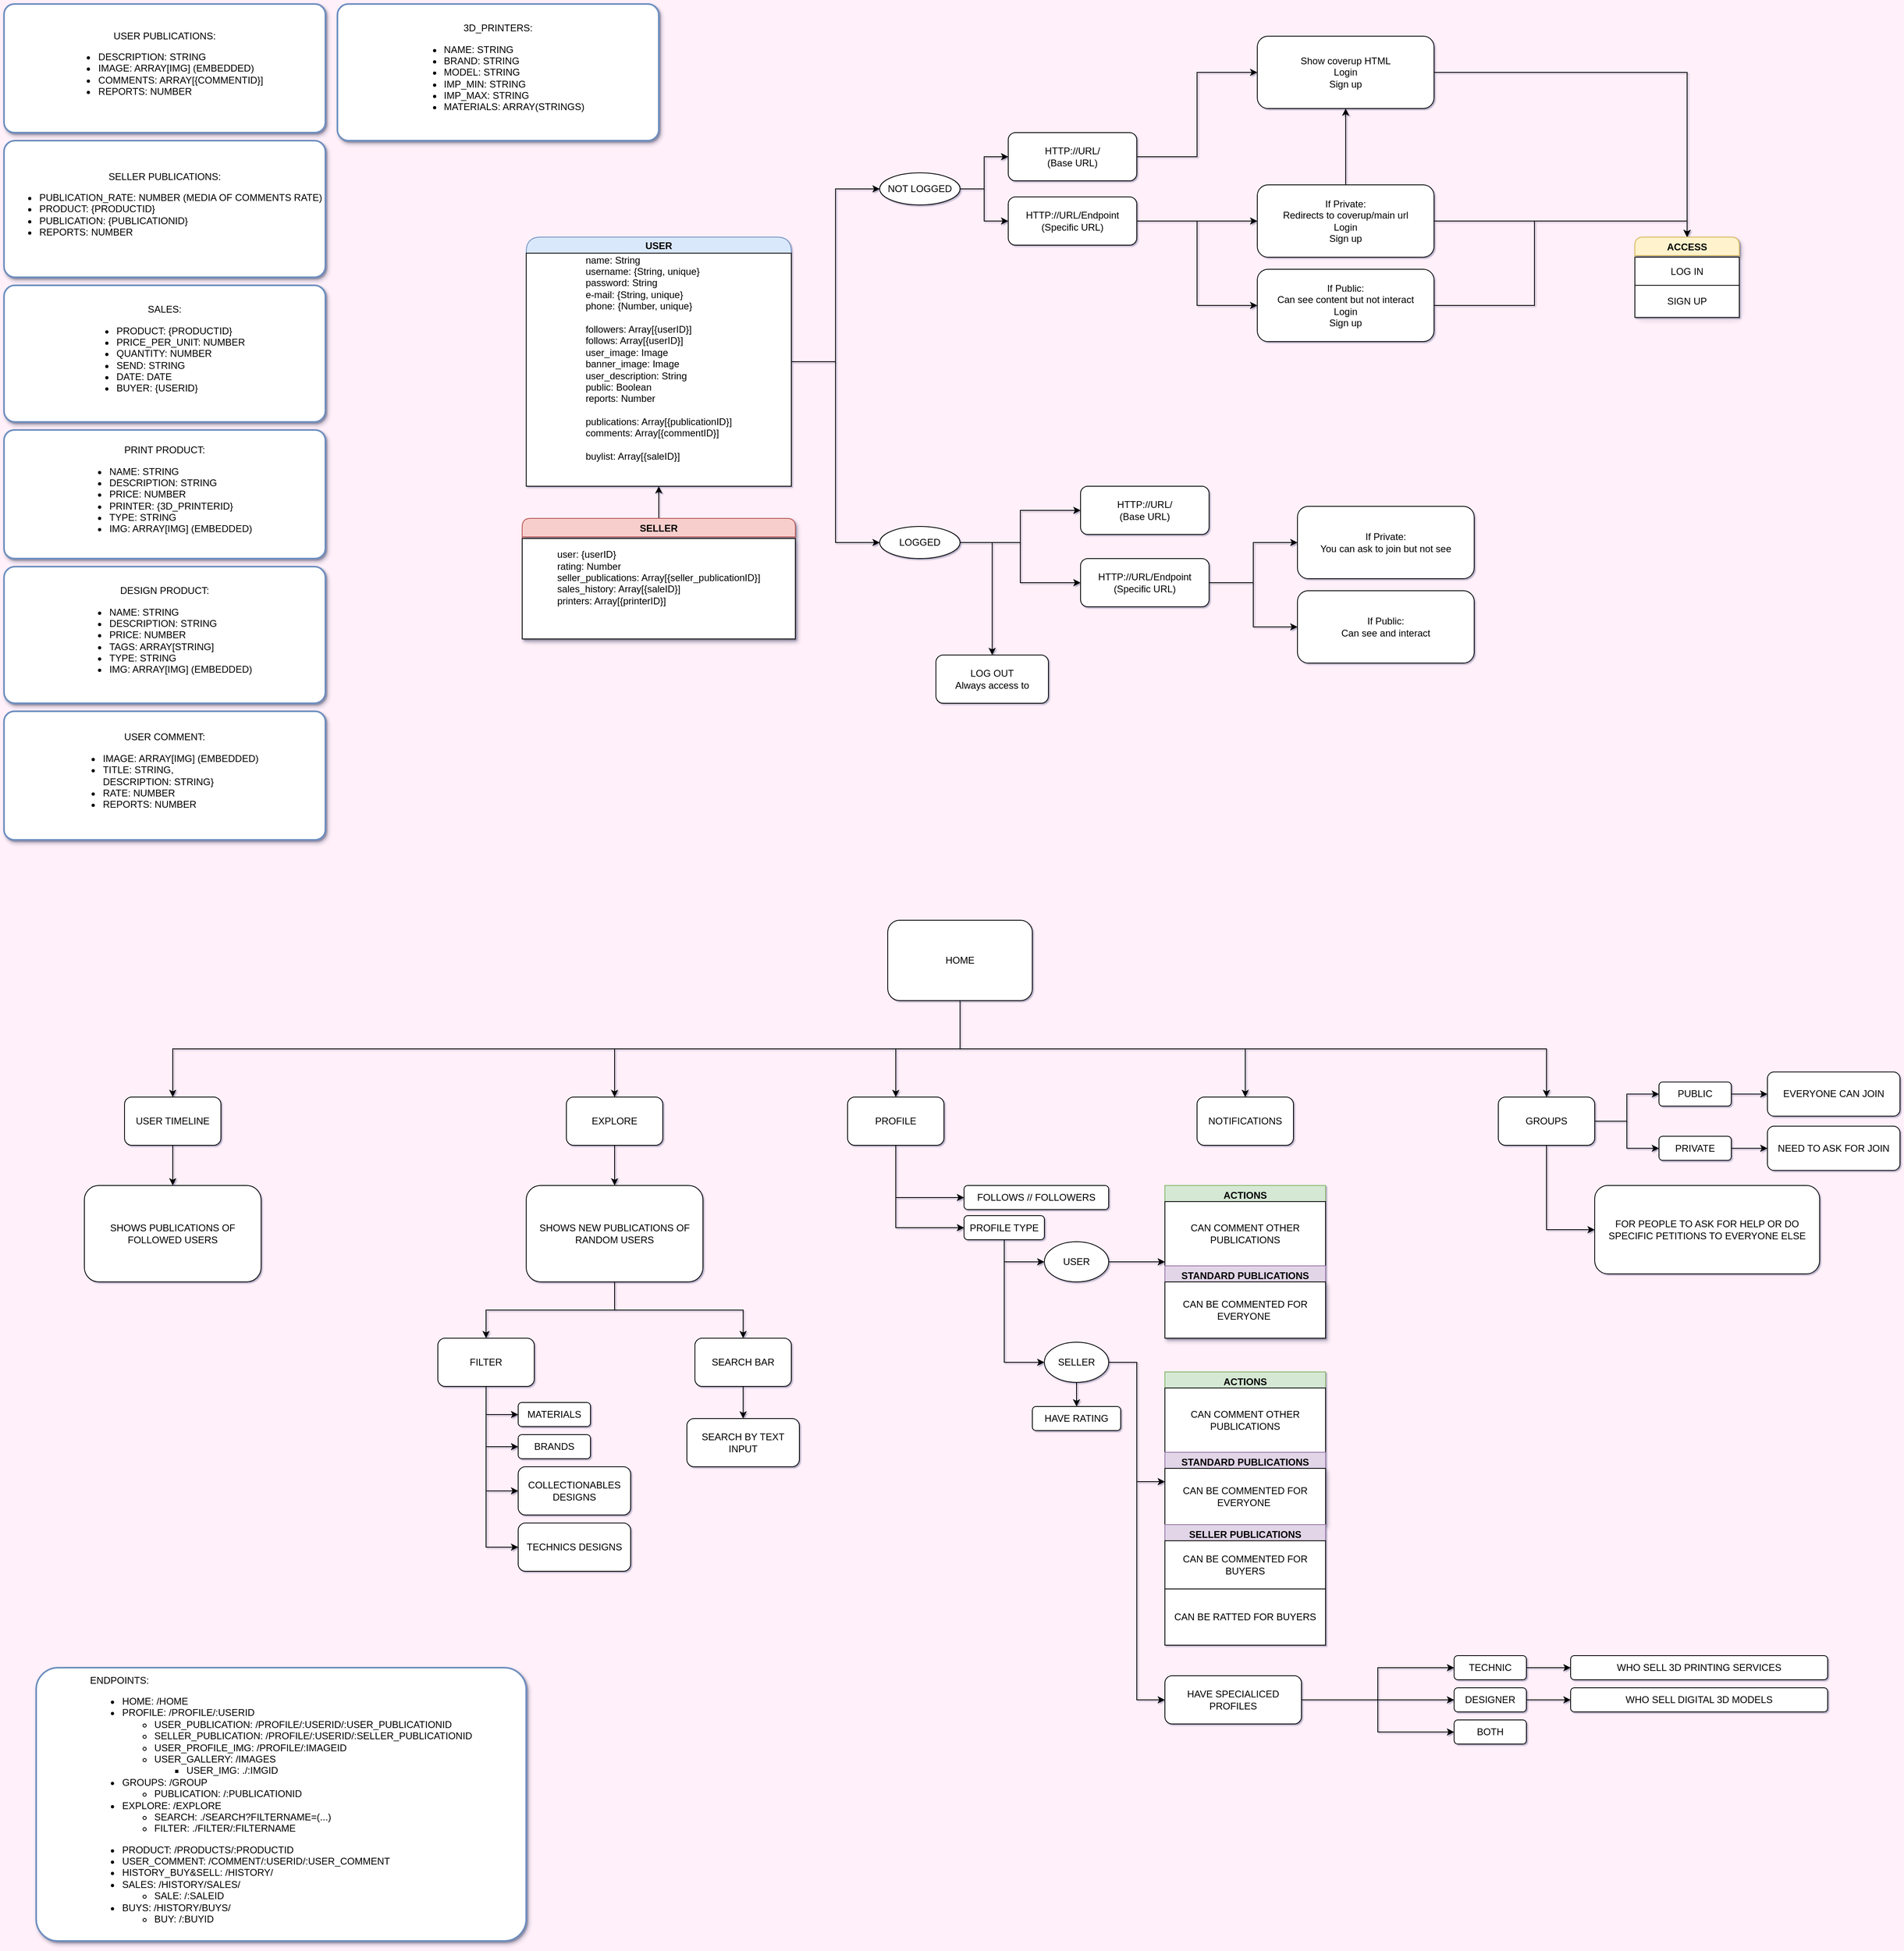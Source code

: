 <mxfile version="14.7.7" type="github">
  <diagram id="5ftyGxo99AyewhtqQOWY" name="Page-1">
    <mxGraphModel dx="2779" dy="3299" grid="1" gridSize="10" guides="1" tooltips="1" connect="1" arrows="1" fold="1" page="1" pageScale="1" pageWidth="850" pageHeight="1100" background="#FFF0F9" math="0" shadow="1">
      <root>
        <mxCell id="0" />
        <mxCell id="1" parent="0" />
        <mxCell id="QBKHciUDxmCOURVR-8X0-34" style="edgeStyle=orthogonalEdgeStyle;rounded=0;orthogonalLoop=1;jettySize=auto;html=1;exitX=0.5;exitY=1;exitDx=0;exitDy=0;entryX=0.5;entryY=0;entryDx=0;entryDy=0;" parent="1" source="QBKHciUDxmCOURVR-8X0-27" target="QBKHciUDxmCOURVR-8X0-28" edge="1">
          <mxGeometry relative="1" as="geometry" />
        </mxCell>
        <mxCell id="QBKHciUDxmCOURVR-8X0-35" style="edgeStyle=orthogonalEdgeStyle;rounded=0;orthogonalLoop=1;jettySize=auto;html=1;exitX=0.5;exitY=1;exitDx=0;exitDy=0;entryX=0.5;entryY=0;entryDx=0;entryDy=0;" parent="1" source="QBKHciUDxmCOURVR-8X0-27" target="QBKHciUDxmCOURVR-8X0-29" edge="1">
          <mxGeometry relative="1" as="geometry" />
        </mxCell>
        <mxCell id="QBKHciUDxmCOURVR-8X0-36" style="edgeStyle=orthogonalEdgeStyle;rounded=0;orthogonalLoop=1;jettySize=auto;html=1;exitX=0.5;exitY=1;exitDx=0;exitDy=0;" parent="1" source="QBKHciUDxmCOURVR-8X0-27" target="QBKHciUDxmCOURVR-8X0-30" edge="1">
          <mxGeometry relative="1" as="geometry" />
        </mxCell>
        <mxCell id="QBKHciUDxmCOURVR-8X0-90" style="edgeStyle=orthogonalEdgeStyle;rounded=0;orthogonalLoop=1;jettySize=auto;html=1;exitX=0.5;exitY=1;exitDx=0;exitDy=0;" parent="1" source="QBKHciUDxmCOURVR-8X0-27" target="QBKHciUDxmCOURVR-8X0-89" edge="1">
          <mxGeometry relative="1" as="geometry" />
        </mxCell>
        <mxCell id="U8-rn404tNzsRlTI059o-2" style="edgeStyle=orthogonalEdgeStyle;rounded=0;orthogonalLoop=1;jettySize=auto;html=1;exitX=0.5;exitY=1;exitDx=0;exitDy=0;" parent="1" source="QBKHciUDxmCOURVR-8X0-27" target="U8-rn404tNzsRlTI059o-1" edge="1">
          <mxGeometry relative="1" as="geometry" />
        </mxCell>
        <mxCell id="QBKHciUDxmCOURVR-8X0-27" value="HOME" style="rounded=1;whiteSpace=wrap;html=1;" parent="1" vertex="1">
          <mxGeometry x="275" y="-860" width="180" height="100" as="geometry" />
        </mxCell>
        <mxCell id="KE_npfrxVRi3qhekt5Sq-50" style="edgeStyle=orthogonalEdgeStyle;rounded=0;orthogonalLoop=1;jettySize=auto;html=1;exitX=0.5;exitY=1;exitDx=0;exitDy=0;entryX=0.5;entryY=0;entryDx=0;entryDy=0;" parent="1" source="QBKHciUDxmCOURVR-8X0-28" target="KE_npfrxVRi3qhekt5Sq-49" edge="1">
          <mxGeometry relative="1" as="geometry" />
        </mxCell>
        <mxCell id="QBKHciUDxmCOURVR-8X0-28" value="USER TIMELINE" style="rounded=1;whiteSpace=wrap;html=1;" parent="1" vertex="1">
          <mxGeometry x="-675" y="-640" width="120" height="60" as="geometry" />
        </mxCell>
        <mxCell id="KE_npfrxVRi3qhekt5Sq-52" style="edgeStyle=orthogonalEdgeStyle;rounded=0;orthogonalLoop=1;jettySize=auto;html=1;exitX=0.5;exitY=1;exitDx=0;exitDy=0;entryX=0.5;entryY=0;entryDx=0;entryDy=0;" parent="1" source="QBKHciUDxmCOURVR-8X0-29" target="KE_npfrxVRi3qhekt5Sq-51" edge="1">
          <mxGeometry relative="1" as="geometry" />
        </mxCell>
        <mxCell id="QBKHciUDxmCOURVR-8X0-29" value="EXPLORE" style="rounded=1;whiteSpace=wrap;html=1;" parent="1" vertex="1">
          <mxGeometry x="-125" y="-640" width="120" height="60" as="geometry" />
        </mxCell>
        <mxCell id="KE_npfrxVRi3qhekt5Sq-68" style="edgeStyle=orthogonalEdgeStyle;rounded=0;orthogonalLoop=1;jettySize=auto;html=1;exitX=0.5;exitY=1;exitDx=0;exitDy=0;entryX=0;entryY=0.5;entryDx=0;entryDy=0;" parent="1" source="QBKHciUDxmCOURVR-8X0-30" target="QBKHciUDxmCOURVR-8X0-31" edge="1">
          <mxGeometry relative="1" as="geometry" />
        </mxCell>
        <mxCell id="KE_npfrxVRi3qhekt5Sq-72" style="edgeStyle=orthogonalEdgeStyle;rounded=0;orthogonalLoop=1;jettySize=auto;html=1;exitX=0.5;exitY=1;exitDx=0;exitDy=0;entryX=0;entryY=0.5;entryDx=0;entryDy=0;" parent="1" source="QBKHciUDxmCOURVR-8X0-30" target="KE_npfrxVRi3qhekt5Sq-69" edge="1">
          <mxGeometry relative="1" as="geometry" />
        </mxCell>
        <mxCell id="QBKHciUDxmCOURVR-8X0-30" value="PROFILE" style="rounded=1;whiteSpace=wrap;html=1;" parent="1" vertex="1">
          <mxGeometry x="225" y="-640" width="120" height="60" as="geometry" />
        </mxCell>
        <mxCell id="QBKHciUDxmCOURVR-8X0-31" value="FOLLOWS // FOLLOWERS" style="rounded=1;whiteSpace=wrap;html=1;" parent="1" vertex="1">
          <mxGeometry x="370" y="-530" width="180" height="30" as="geometry" />
        </mxCell>
        <mxCell id="QBKHciUDxmCOURVR-8X0-58" value="MATERIALS" style="rounded=1;whiteSpace=wrap;html=1;" parent="1" vertex="1">
          <mxGeometry x="-185" y="-260" width="90" height="30" as="geometry" />
        </mxCell>
        <mxCell id="QBKHciUDxmCOURVR-8X0-84" value="SALES:&lt;br&gt;&lt;ul&gt;&lt;li style=&quot;text-align: justify&quot;&gt;PRODUCT: {PRODUCTID}&lt;/li&gt;&lt;li style=&quot;text-align: justify&quot;&gt;PRICE_PER_UNIT: NUMBER&lt;/li&gt;&lt;li style=&quot;text-align: justify&quot;&gt;QUANTITY: NUMBER&lt;/li&gt;&lt;li style=&quot;text-align: justify&quot;&gt;SEND: STRING&lt;/li&gt;&lt;li style=&quot;text-align: justify&quot;&gt;DATE: DATE&lt;/li&gt;&lt;li style=&quot;text-align: justify&quot;&gt;BUYER: {USERID}&lt;/li&gt;&lt;/ul&gt;" style="rounded=1;whiteSpace=wrap;html=1;strokeColor=#6c8ebf;shadow=1;sketch=0;glass=0;align=center;labelBorderColor=none;strokeWidth=2;horizontal=1;arcSize=8;" parent="1" vertex="1">
          <mxGeometry x="-825" y="-1650" width="400" height="170" as="geometry" />
        </mxCell>
        <mxCell id="QBKHciUDxmCOURVR-8X0-85" value="PRINT PRODUCT:&lt;br&gt;&lt;ul&gt;&lt;li style=&quot;text-align: justify&quot;&gt;NAME: STRING&lt;/li&gt;&lt;li style=&quot;text-align: justify&quot;&gt;DESCRIPTION: STRING&lt;/li&gt;&lt;li style=&quot;text-align: justify&quot;&gt;PRICE: NUMBER&lt;/li&gt;&lt;li style=&quot;text-align: justify&quot;&gt;PRINTER: {3D_PRINTERID}&lt;/li&gt;&lt;li style=&quot;text-align: justify&quot;&gt;TYPE: STRING&lt;/li&gt;&lt;li style=&quot;text-align: justify&quot;&gt;IMG: ARRAY[IMG] (EMBEDDED)&lt;/li&gt;&lt;/ul&gt;" style="rounded=1;whiteSpace=wrap;html=1;strokeColor=#6c8ebf;shadow=1;sketch=0;glass=0;align=center;labelBorderColor=none;strokeWidth=2;horizontal=1;arcSize=8;" parent="1" vertex="1">
          <mxGeometry x="-825" y="-1470" width="400" height="160" as="geometry" />
        </mxCell>
        <mxCell id="QBKHciUDxmCOURVR-8X0-86" value="3D_PRINTERS:&lt;br&gt;&lt;ul&gt;&lt;li style=&quot;text-align: justify&quot;&gt;NAME: STRING&lt;/li&gt;&lt;li style=&quot;text-align: justify&quot;&gt;BRAND: STRING&lt;/li&gt;&lt;li style=&quot;text-align: justify&quot;&gt;MODEL: STRING&lt;/li&gt;&lt;li style=&quot;text-align: justify&quot;&gt;IMP_MIN: STRING&lt;/li&gt;&lt;li style=&quot;text-align: justify&quot;&gt;IMP_MAX: STRING&lt;/li&gt;&lt;li style=&quot;text-align: justify&quot;&gt;MATERIALS: ARRAY(STRINGS)&lt;/li&gt;&lt;/ul&gt;" style="rounded=1;whiteSpace=wrap;html=1;strokeColor=#6c8ebf;shadow=1;sketch=0;glass=0;align=center;labelBorderColor=none;strokeWidth=2;horizontal=1;arcSize=8;" parent="1" vertex="1">
          <mxGeometry x="-410" y="-2000" width="400" height="170" as="geometry" />
        </mxCell>
        <mxCell id="QBKHciUDxmCOURVR-8X0-87" value="SELLER PUBLICATIONS:&lt;br&gt;&lt;ul&gt;&lt;li style=&quot;text-align: justify&quot;&gt;PUBLICATION_RATE: NUMBER (MEDIA OF COMMENTS RATE)&lt;/li&gt;&lt;li style=&quot;text-align: justify&quot;&gt;PRODUCT: {PRODUCTID}&lt;/li&gt;&lt;li style=&quot;text-align: justify&quot;&gt;PUBLICATION: {PUBLICATIONID}&amp;nbsp;&lt;/li&gt;&lt;li style=&quot;text-align: justify&quot;&gt;REPORTS: NUMBER&lt;/li&gt;&lt;/ul&gt;" style="rounded=1;whiteSpace=wrap;html=1;strokeColor=#6c8ebf;shadow=1;sketch=0;glass=0;align=center;labelBorderColor=none;strokeWidth=2;horizontal=1;arcSize=8;" parent="1" vertex="1">
          <mxGeometry x="-825" y="-1830" width="400" height="170" as="geometry" />
        </mxCell>
        <mxCell id="QBKHciUDxmCOURVR-8X0-88" value="&lt;div&gt;&lt;span&gt;USER PUBLICATIONS:&lt;/span&gt;&lt;/div&gt;&lt;ul&gt;&lt;li style=&quot;text-align: justify&quot;&gt;DESCRIPTION: STRING&lt;/li&gt;&lt;li style=&quot;text-align: justify&quot;&gt;IMAGE: ARRAY[IMG] (EMBEDDED)&lt;/li&gt;&lt;li style=&quot;text-align: justify&quot;&gt;COMMENTS: ARRAY[{COMMENTID}]&lt;/li&gt;&lt;li style=&quot;text-align: justify&quot;&gt;REPORTS: NUMBER&lt;/li&gt;&lt;/ul&gt;" style="rounded=1;whiteSpace=wrap;html=1;strokeColor=#6c8ebf;shadow=1;sketch=0;glass=0;align=center;labelBorderColor=none;strokeWidth=2;horizontal=1;arcSize=8;" parent="1" vertex="1">
          <mxGeometry x="-825" y="-2000" width="400" height="160" as="geometry" />
        </mxCell>
        <mxCell id="KE_npfrxVRi3qhekt5Sq-114" style="edgeStyle=orthogonalEdgeStyle;rounded=0;orthogonalLoop=1;jettySize=auto;html=1;exitX=1;exitY=0.5;exitDx=0;exitDy=0;entryX=0;entryY=0.5;entryDx=0;entryDy=0;" parent="1" source="QBKHciUDxmCOURVR-8X0-89" target="KE_npfrxVRi3qhekt5Sq-112" edge="1">
          <mxGeometry relative="1" as="geometry" />
        </mxCell>
        <mxCell id="KE_npfrxVRi3qhekt5Sq-115" style="edgeStyle=orthogonalEdgeStyle;rounded=0;orthogonalLoop=1;jettySize=auto;html=1;exitX=1;exitY=0.5;exitDx=0;exitDy=0;entryX=0;entryY=0.5;entryDx=0;entryDy=0;" parent="1" source="QBKHciUDxmCOURVR-8X0-89" target="KE_npfrxVRi3qhekt5Sq-113" edge="1">
          <mxGeometry relative="1" as="geometry" />
        </mxCell>
        <mxCell id="KE_npfrxVRi3qhekt5Sq-121" style="edgeStyle=orthogonalEdgeStyle;rounded=0;orthogonalLoop=1;jettySize=auto;html=1;exitX=0.5;exitY=1;exitDx=0;exitDy=0;entryX=0;entryY=0.5;entryDx=0;entryDy=0;" parent="1" source="QBKHciUDxmCOURVR-8X0-89" target="KE_npfrxVRi3qhekt5Sq-120" edge="1">
          <mxGeometry relative="1" as="geometry" />
        </mxCell>
        <mxCell id="QBKHciUDxmCOURVR-8X0-89" value="GROUPS" style="rounded=1;whiteSpace=wrap;html=1;" parent="1" vertex="1">
          <mxGeometry x="1035" y="-640" width="120" height="60" as="geometry" />
        </mxCell>
        <mxCell id="QBKHciUDxmCOURVR-8X0-91" value="DESIGN PRODUCT:&lt;br&gt;&lt;ul&gt;&lt;li style=&quot;text-align: justify&quot;&gt;NAME: STRING&lt;/li&gt;&lt;li style=&quot;text-align: justify&quot;&gt;DESCRIPTION: STRING&lt;/li&gt;&lt;li style=&quot;text-align: justify&quot;&gt;PRICE: NUMBER&lt;/li&gt;&lt;li style=&quot;text-align: justify&quot;&gt;TAGS: ARRAY[STRING]&lt;/li&gt;&lt;li style=&quot;text-align: justify&quot;&gt;TYPE: STRING&lt;/li&gt;&lt;li style=&quot;text-align: justify&quot;&gt;IMG: ARRAY[IMG] (EMBEDDED)&lt;/li&gt;&lt;/ul&gt;" style="rounded=1;whiteSpace=wrap;html=1;strokeColor=#6c8ebf;shadow=1;sketch=0;glass=0;align=center;labelBorderColor=none;strokeWidth=2;horizontal=1;arcSize=8;" parent="1" vertex="1">
          <mxGeometry x="-825" y="-1300" width="400" height="170" as="geometry" />
        </mxCell>
        <mxCell id="QBKHciUDxmCOURVR-8X0-92" value="&lt;div style=&quot;text-align: justify&quot;&gt;&lt;span&gt;ENDPOINTS:&lt;/span&gt;&lt;/div&gt;&lt;ul&gt;&lt;li style=&quot;text-align: justify&quot;&gt;HOME: /HOME&lt;/li&gt;&lt;li style=&quot;text-align: justify&quot;&gt;PROFILE: /PROFILE/:USERID&lt;/li&gt;&lt;ul&gt;&lt;li style=&quot;text-align: justify&quot;&gt;USER_PUBLICATION: /PROFILE/:USERID/:USER_PUBLICATIONID&lt;/li&gt;&lt;li style=&quot;text-align: justify&quot;&gt;SELLER_PUBLICATION: /PROFILE/:USERID/:SELLER_PUBLICATIONID&lt;/li&gt;&lt;li style=&quot;text-align: justify&quot;&gt;USER_PROFILE_IMG: /PROFILE/:IMAGEID&lt;/li&gt;&lt;li style=&quot;text-align: justify&quot;&gt;USER_GALLERY: /IMAGES&lt;/li&gt;&lt;ul&gt;&lt;li style=&quot;text-align: justify&quot;&gt;USER_IMG: ./:IMGID&lt;/li&gt;&lt;/ul&gt;&lt;/ul&gt;&lt;li style=&quot;text-align: justify&quot;&gt;GROUPS: /GROUP&lt;/li&gt;&lt;ul&gt;&lt;li style=&quot;text-align: justify&quot;&gt;PUBLICATION: /:PUBLICATIONID&lt;/li&gt;&lt;/ul&gt;&lt;li style=&quot;text-align: justify&quot;&gt;EXPLORE: /EXPLORE&lt;/li&gt;&lt;ul&gt;&lt;li style=&quot;text-align: justify&quot;&gt;SEARCH: ./SEARCH?FILTERNAME=(...)&lt;/li&gt;&lt;li style=&quot;text-align: justify&quot;&gt;FILTER: ./FILTER/:FILTERNAME&lt;/li&gt;&lt;/ul&gt;&lt;/ul&gt;&lt;div style=&quot;text-align: justify&quot;&gt;&lt;ul&gt;&lt;li&gt;PRODUCT: /PRODUCTS/:PRODUCTID&lt;/li&gt;&lt;li&gt;USER_COMMENT: /COMMENT/:USERID/:USER_COMMENT&lt;/li&gt;&lt;li&gt;HISTORY_BUY&amp;amp;SELL: /HISTORY/&lt;/li&gt;&lt;li&gt;SALES: /HISTORY/SALES/&lt;/li&gt;&lt;ul&gt;&lt;li&gt;SALE: /:SALEID&lt;/li&gt;&lt;/ul&gt;&lt;li&gt;BUYS: /HISTORY/BUYS/&lt;/li&gt;&lt;ul&gt;&lt;li&gt;BUY: /:BUYID&lt;/li&gt;&lt;/ul&gt;&lt;/ul&gt;&lt;/div&gt;" style="rounded=1;whiteSpace=wrap;html=1;strokeColor=#6c8ebf;shadow=1;sketch=0;glass=0;align=center;labelBorderColor=none;strokeWidth=2;horizontal=1;arcSize=8;" parent="1" vertex="1">
          <mxGeometry x="-785" y="70" width="610" height="340" as="geometry" />
        </mxCell>
        <mxCell id="KE_npfrxVRi3qhekt5Sq-6" style="edgeStyle=orthogonalEdgeStyle;rounded=0;orthogonalLoop=1;jettySize=auto;html=1;exitX=1;exitY=0.5;exitDx=0;exitDy=0;entryX=0;entryY=0.5;entryDx=0;entryDy=0;" parent="1" source="KE_npfrxVRi3qhekt5Sq-1" target="KE_npfrxVRi3qhekt5Sq-5" edge="1">
          <mxGeometry relative="1" as="geometry">
            <mxPoint x="285" y="-1778.429" as="targetPoint" />
          </mxGeometry>
        </mxCell>
        <mxCell id="KE_npfrxVRi3qhekt5Sq-31" style="edgeStyle=orthogonalEdgeStyle;rounded=0;orthogonalLoop=1;jettySize=auto;html=1;exitX=1;exitY=0.5;exitDx=0;exitDy=0;entryX=0;entryY=0.5;entryDx=0;entryDy=0;" parent="1" source="KE_npfrxVRi3qhekt5Sq-1" target="KE_npfrxVRi3qhekt5Sq-30" edge="1">
          <mxGeometry relative="1" as="geometry" />
        </mxCell>
        <mxCell id="KE_npfrxVRi3qhekt5Sq-1" value="USER" style="swimlane;rounded=1;fillColor=#dae8fc;strokeColor=#6c8ebf;shadow=0;startSize=20;arcSize=30;swimlaneLine=1;" parent="1" vertex="1">
          <mxGeometry x="-175" y="-1710" width="330" height="310" as="geometry">
            <mxRectangle x="-30" y="-890" width="70" height="23" as="alternateBounds" />
          </mxGeometry>
        </mxCell>
        <mxCell id="KE_npfrxVRi3qhekt5Sq-3" value="&lt;div style=&quot;text-align: justify&quot;&gt;&lt;span&gt;name: String&lt;/span&gt;&lt;/div&gt;&lt;div style=&quot;text-align: justify&quot;&gt;username: {String, unique}&lt;/div&gt;&lt;div style=&quot;text-align: justify&quot;&gt;password: String&lt;/div&gt;&lt;div style=&quot;text-align: justify&quot;&gt;e-mail: {String, unique}&lt;/div&gt;&lt;div style=&quot;text-align: justify&quot;&gt;phone: {Number, unique}&lt;/div&gt;&lt;div style=&quot;text-align: justify&quot;&gt;&lt;br&gt;&lt;/div&gt;&lt;div style=&quot;text-align: justify&quot;&gt;followers: Array[{userID}]&lt;/div&gt;&lt;div style=&quot;text-align: justify&quot;&gt;follows: Array[{userID}]&lt;/div&gt;&lt;div style=&quot;text-align: justify&quot;&gt;user_image: Image&lt;/div&gt;&lt;div style=&quot;text-align: justify&quot;&gt;banner_image: Image&lt;/div&gt;&lt;div style=&quot;text-align: justify&quot;&gt;user_description: String&lt;/div&gt;&lt;div style=&quot;text-align: justify&quot;&gt;public: Boolean&lt;/div&gt;&lt;div style=&quot;text-align: justify&quot;&gt;reports: Number&lt;/div&gt;&lt;div style=&quot;text-align: justify&quot;&gt;&lt;br&gt;&lt;/div&gt;&lt;div style=&quot;text-align: justify&quot;&gt;publications: Array[{publicationID}]&lt;/div&gt;&lt;div style=&quot;text-align: justify&quot;&gt;comments: Array[{commentID}]&lt;/div&gt;&lt;div style=&quot;text-align: justify&quot;&gt;&lt;br&gt;&lt;/div&gt;&lt;div style=&quot;text-align: justify&quot;&gt;buylist: Array[{saleID}]&lt;/div&gt;&lt;div style=&quot;text-align: justify&quot;&gt;&lt;br&gt;&lt;/div&gt;&lt;div style=&quot;text-align: justify&quot;&gt;&lt;br&gt;&lt;/div&gt;&lt;div style=&quot;text-align: justify&quot;&gt;&lt;/div&gt;" style="whiteSpace=wrap;html=1;rounded=0;arcSize=5;" parent="KE_npfrxVRi3qhekt5Sq-1" vertex="1">
          <mxGeometry y="20" width="330" height="290" as="geometry" />
        </mxCell>
        <mxCell id="KE_npfrxVRi3qhekt5Sq-9" style="edgeStyle=orthogonalEdgeStyle;rounded=0;orthogonalLoop=1;jettySize=auto;html=1;exitX=1;exitY=0.5;exitDx=0;exitDy=0;entryX=0;entryY=0.5;entryDx=0;entryDy=0;" parent="1" source="KE_npfrxVRi3qhekt5Sq-5" target="KE_npfrxVRi3qhekt5Sq-7" edge="1">
          <mxGeometry relative="1" as="geometry" />
        </mxCell>
        <mxCell id="KE_npfrxVRi3qhekt5Sq-10" style="edgeStyle=orthogonalEdgeStyle;rounded=0;orthogonalLoop=1;jettySize=auto;html=1;exitX=1;exitY=0.5;exitDx=0;exitDy=0;entryX=0;entryY=0.5;entryDx=0;entryDy=0;" parent="1" source="KE_npfrxVRi3qhekt5Sq-5" target="KE_npfrxVRi3qhekt5Sq-8" edge="1">
          <mxGeometry relative="1" as="geometry" />
        </mxCell>
        <mxCell id="KE_npfrxVRi3qhekt5Sq-5" value="NOT LOGGED" style="ellipse;whiteSpace=wrap;html=1;" parent="1" vertex="1">
          <mxGeometry x="265" y="-1790" width="100" height="40" as="geometry" />
        </mxCell>
        <mxCell id="KE_npfrxVRi3qhekt5Sq-14" style="edgeStyle=orthogonalEdgeStyle;rounded=0;orthogonalLoop=1;jettySize=auto;html=1;exitX=1;exitY=0.5;exitDx=0;exitDy=0;entryX=0;entryY=0.5;entryDx=0;entryDy=0;" parent="1" source="KE_npfrxVRi3qhekt5Sq-7" target="KE_npfrxVRi3qhekt5Sq-11" edge="1">
          <mxGeometry relative="1" as="geometry" />
        </mxCell>
        <mxCell id="KE_npfrxVRi3qhekt5Sq-7" value="HTTP://URL/&lt;br&gt;(Base URL)" style="rounded=1;whiteSpace=wrap;html=1;shadow=0;" parent="1" vertex="1">
          <mxGeometry x="425" y="-1840" width="160" height="60" as="geometry" />
        </mxCell>
        <mxCell id="KE_npfrxVRi3qhekt5Sq-15" style="edgeStyle=orthogonalEdgeStyle;rounded=0;orthogonalLoop=1;jettySize=auto;html=1;exitX=1;exitY=0.5;exitDx=0;exitDy=0;entryX=0;entryY=0.5;entryDx=0;entryDy=0;" parent="1" source="KE_npfrxVRi3qhekt5Sq-8" target="KE_npfrxVRi3qhekt5Sq-13" edge="1">
          <mxGeometry relative="1" as="geometry" />
        </mxCell>
        <mxCell id="KE_npfrxVRi3qhekt5Sq-17" style="edgeStyle=orthogonalEdgeStyle;rounded=0;orthogonalLoop=1;jettySize=auto;html=1;exitX=1;exitY=0.5;exitDx=0;exitDy=0;entryX=0;entryY=0.5;entryDx=0;entryDy=0;" parent="1" source="KE_npfrxVRi3qhekt5Sq-8" target="KE_npfrxVRi3qhekt5Sq-12" edge="1">
          <mxGeometry relative="1" as="geometry" />
        </mxCell>
        <mxCell id="KE_npfrxVRi3qhekt5Sq-8" value="HTTP://URL/Endpoint&lt;br&gt;(Specific URL)" style="rounded=1;whiteSpace=wrap;html=1;shadow=0;" parent="1" vertex="1">
          <mxGeometry x="425" y="-1760" width="160" height="60" as="geometry" />
        </mxCell>
        <mxCell id="KE_npfrxVRi3qhekt5Sq-28" style="edgeStyle=orthogonalEdgeStyle;rounded=0;orthogonalLoop=1;jettySize=auto;html=1;exitX=1;exitY=0.5;exitDx=0;exitDy=0;entryX=0.5;entryY=0;entryDx=0;entryDy=0;" parent="1" source="KE_npfrxVRi3qhekt5Sq-11" target="KE_npfrxVRi3qhekt5Sq-20" edge="1">
          <mxGeometry relative="1" as="geometry">
            <mxPoint x="1045" y="-1770" as="targetPoint" />
          </mxGeometry>
        </mxCell>
        <mxCell id="KE_npfrxVRi3qhekt5Sq-11" value="Show coverup HTML&lt;br&gt;Login&lt;br&gt;Sign up" style="rounded=1;whiteSpace=wrap;html=1;shadow=0;" parent="1" vertex="1">
          <mxGeometry x="735" y="-1960" width="220" height="90" as="geometry" />
        </mxCell>
        <mxCell id="KE_npfrxVRi3qhekt5Sq-26" style="edgeStyle=orthogonalEdgeStyle;rounded=0;orthogonalLoop=1;jettySize=auto;html=1;exitX=1;exitY=0.5;exitDx=0;exitDy=0;entryX=0.5;entryY=0;entryDx=0;entryDy=0;" parent="1" source="KE_npfrxVRi3qhekt5Sq-12" target="KE_npfrxVRi3qhekt5Sq-20" edge="1">
          <mxGeometry relative="1" as="geometry">
            <mxPoint x="1265" y="-1750" as="targetPoint" />
          </mxGeometry>
        </mxCell>
        <mxCell id="KE_npfrxVRi3qhekt5Sq-12" value="If Public:&lt;br&gt;Can see content but not interact&lt;br&gt;Login&lt;br&gt;Sign up" style="rounded=1;whiteSpace=wrap;html=1;shadow=0;" parent="1" vertex="1">
          <mxGeometry x="735" y="-1670" width="220" height="90" as="geometry" />
        </mxCell>
        <mxCell id="KE_npfrxVRi3qhekt5Sq-16" style="edgeStyle=orthogonalEdgeStyle;rounded=0;orthogonalLoop=1;jettySize=auto;html=1;exitX=0.5;exitY=0;exitDx=0;exitDy=0;entryX=0.5;entryY=1;entryDx=0;entryDy=0;" parent="1" source="KE_npfrxVRi3qhekt5Sq-13" target="KE_npfrxVRi3qhekt5Sq-11" edge="1">
          <mxGeometry relative="1" as="geometry" />
        </mxCell>
        <mxCell id="KE_npfrxVRi3qhekt5Sq-27" style="edgeStyle=orthogonalEdgeStyle;rounded=0;orthogonalLoop=1;jettySize=auto;html=1;exitX=1;exitY=0.5;exitDx=0;exitDy=0;entryX=0.5;entryY=0;entryDx=0;entryDy=0;" parent="1" source="KE_npfrxVRi3qhekt5Sq-13" target="KE_npfrxVRi3qhekt5Sq-20" edge="1">
          <mxGeometry relative="1" as="geometry">
            <mxPoint x="1135" y="-1730" as="targetPoint" />
          </mxGeometry>
        </mxCell>
        <mxCell id="KE_npfrxVRi3qhekt5Sq-13" value="If Private:&lt;br&gt;Redirects to coverup/main url&lt;br&gt;Login&lt;br&gt;Sign up" style="rounded=1;whiteSpace=wrap;html=1;shadow=0;" parent="1" vertex="1">
          <mxGeometry x="735" y="-1775" width="220" height="90" as="geometry" />
        </mxCell>
        <mxCell id="KE_npfrxVRi3qhekt5Sq-20" value="ACCESS" style="swimlane;rounded=1;shadow=1;fillColor=#fff2cc;strokeColor=#d6b656;" parent="1" vertex="1">
          <mxGeometry x="1205" y="-1710" width="130" height="100" as="geometry">
            <mxRectangle x="1350" y="-890" width="80" height="23" as="alternateBounds" />
          </mxGeometry>
        </mxCell>
        <mxCell id="KE_npfrxVRi3qhekt5Sq-22" value="LOG IN" style="whiteSpace=wrap;html=1;rounded=0;shadow=0;" parent="KE_npfrxVRi3qhekt5Sq-20" vertex="1">
          <mxGeometry y="25" width="130" height="35" as="geometry" />
        </mxCell>
        <mxCell id="KE_npfrxVRi3qhekt5Sq-29" value="SIGN UP" style="whiteSpace=wrap;html=1;rounded=0;shadow=0;" parent="KE_npfrxVRi3qhekt5Sq-20" vertex="1">
          <mxGeometry y="60" width="130" height="40" as="geometry" />
        </mxCell>
        <mxCell id="KE_npfrxVRi3qhekt5Sq-33" style="edgeStyle=orthogonalEdgeStyle;rounded=0;orthogonalLoop=1;jettySize=auto;html=1;exitX=1;exitY=0.5;exitDx=0;exitDy=0;entryX=0.5;entryY=0;entryDx=0;entryDy=0;" parent="1" source="KE_npfrxVRi3qhekt5Sq-30" target="KE_npfrxVRi3qhekt5Sq-32" edge="1">
          <mxGeometry relative="1" as="geometry" />
        </mxCell>
        <mxCell id="KE_npfrxVRi3qhekt5Sq-36" style="edgeStyle=orthogonalEdgeStyle;rounded=0;orthogonalLoop=1;jettySize=auto;html=1;exitX=1;exitY=0.5;exitDx=0;exitDy=0;entryX=0;entryY=0.5;entryDx=0;entryDy=0;" parent="1" source="KE_npfrxVRi3qhekt5Sq-30" target="KE_npfrxVRi3qhekt5Sq-34" edge="1">
          <mxGeometry relative="1" as="geometry" />
        </mxCell>
        <mxCell id="KE_npfrxVRi3qhekt5Sq-37" style="edgeStyle=orthogonalEdgeStyle;rounded=0;orthogonalLoop=1;jettySize=auto;html=1;exitX=1;exitY=0.5;exitDx=0;exitDy=0;entryX=0;entryY=0.5;entryDx=0;entryDy=0;" parent="1" source="KE_npfrxVRi3qhekt5Sq-30" target="KE_npfrxVRi3qhekt5Sq-35" edge="1">
          <mxGeometry relative="1" as="geometry" />
        </mxCell>
        <mxCell id="KE_npfrxVRi3qhekt5Sq-30" value="LOGGED" style="ellipse;whiteSpace=wrap;html=1;" parent="1" vertex="1">
          <mxGeometry x="265" y="-1350" width="100" height="40" as="geometry" />
        </mxCell>
        <mxCell id="KE_npfrxVRi3qhekt5Sq-32" value="LOG OUT&lt;br&gt;Always access to" style="rounded=1;whiteSpace=wrap;html=1;" parent="1" vertex="1">
          <mxGeometry x="335" y="-1190" width="140" height="60" as="geometry" />
        </mxCell>
        <mxCell id="KE_npfrxVRi3qhekt5Sq-34" value="HTTP://URL/&lt;br&gt;(Base URL)" style="rounded=1;whiteSpace=wrap;html=1;shadow=0;" parent="1" vertex="1">
          <mxGeometry x="515" y="-1400" width="160" height="60" as="geometry" />
        </mxCell>
        <mxCell id="KE_npfrxVRi3qhekt5Sq-42" style="edgeStyle=orthogonalEdgeStyle;rounded=0;orthogonalLoop=1;jettySize=auto;html=1;exitX=1;exitY=0.5;exitDx=0;exitDy=0;entryX=0;entryY=0.5;entryDx=0;entryDy=0;" parent="1" source="KE_npfrxVRi3qhekt5Sq-35" target="KE_npfrxVRi3qhekt5Sq-41" edge="1">
          <mxGeometry relative="1" as="geometry" />
        </mxCell>
        <mxCell id="KE_npfrxVRi3qhekt5Sq-43" style="edgeStyle=orthogonalEdgeStyle;rounded=0;orthogonalLoop=1;jettySize=auto;html=1;exitX=1;exitY=0.5;exitDx=0;exitDy=0;" parent="1" source="KE_npfrxVRi3qhekt5Sq-35" target="KE_npfrxVRi3qhekt5Sq-40" edge="1">
          <mxGeometry relative="1" as="geometry" />
        </mxCell>
        <mxCell id="KE_npfrxVRi3qhekt5Sq-35" value="HTTP://URL/Endpoint&lt;br&gt;(Specific URL)" style="rounded=1;whiteSpace=wrap;html=1;shadow=0;" parent="1" vertex="1">
          <mxGeometry x="515" y="-1310" width="160" height="60" as="geometry" />
        </mxCell>
        <mxCell id="KE_npfrxVRi3qhekt5Sq-40" value="If Public:&lt;br&gt;Can see and interact" style="rounded=1;whiteSpace=wrap;html=1;shadow=0;" parent="1" vertex="1">
          <mxGeometry x="785" y="-1270" width="220" height="90" as="geometry" />
        </mxCell>
        <mxCell id="KE_npfrxVRi3qhekt5Sq-41" value="If Private:&lt;br&gt;You can ask to join but not see" style="rounded=1;whiteSpace=wrap;html=1;shadow=0;" parent="1" vertex="1">
          <mxGeometry x="785" y="-1375" width="220" height="90" as="geometry" />
        </mxCell>
        <mxCell id="KE_npfrxVRi3qhekt5Sq-48" style="edgeStyle=orthogonalEdgeStyle;rounded=0;orthogonalLoop=1;jettySize=auto;html=1;exitX=0.5;exitY=0;exitDx=0;exitDy=0;entryX=0.5;entryY=1;entryDx=0;entryDy=0;" parent="1" source="KE_npfrxVRi3qhekt5Sq-44" target="KE_npfrxVRi3qhekt5Sq-3" edge="1">
          <mxGeometry relative="1" as="geometry" />
        </mxCell>
        <mxCell id="KE_npfrxVRi3qhekt5Sq-44" value="SELLER" style="swimlane;rounded=1;shadow=1;fillColor=#f8cecc;strokeColor=#b85450;" parent="1" vertex="1">
          <mxGeometry x="-180" y="-1360" width="340" height="150" as="geometry">
            <mxRectangle x="-340" y="-420" width="80" height="23" as="alternateBounds" />
          </mxGeometry>
        </mxCell>
        <mxCell id="KE_npfrxVRi3qhekt5Sq-45" value="&lt;div style=&quot;text-align: justify&quot;&gt;user: {userID}&lt;/div&gt;&lt;div style=&quot;text-align: justify&quot;&gt;rating: Number&lt;/div&gt;&lt;div style=&quot;text-align: justify&quot;&gt;seller_publications: Array[{seller_publicationID}]&lt;/div&gt;&lt;div style=&quot;text-align: justify&quot;&gt;sales_history: Array[{saleID}]&lt;/div&gt;&lt;div style=&quot;text-align: justify&quot;&gt;printers: Array[{printerID}]&lt;/div&gt;&lt;div style=&quot;text-align: justify&quot;&gt;&lt;br&gt;&lt;/div&gt;&lt;div style=&quot;text-align: justify&quot;&gt;&lt;br&gt;&lt;/div&gt;" style="whiteSpace=wrap;html=1;rounded=0;shadow=1;" parent="KE_npfrxVRi3qhekt5Sq-44" vertex="1">
          <mxGeometry y="25" width="340" height="125" as="geometry" />
        </mxCell>
        <mxCell id="KE_npfrxVRi3qhekt5Sq-49" value="SHOWS PUBLICATIONS OF FOLLOWED USERS" style="rounded=1;whiteSpace=wrap;html=1;" parent="1" vertex="1">
          <mxGeometry x="-725" y="-530" width="220" height="120" as="geometry" />
        </mxCell>
        <mxCell id="KE_npfrxVRi3qhekt5Sq-54" style="edgeStyle=orthogonalEdgeStyle;rounded=0;orthogonalLoop=1;jettySize=auto;html=1;exitX=0.5;exitY=1;exitDx=0;exitDy=0;entryX=0.5;entryY=0;entryDx=0;entryDy=0;" parent="1" source="KE_npfrxVRi3qhekt5Sq-51" target="KE_npfrxVRi3qhekt5Sq-53" edge="1">
          <mxGeometry relative="1" as="geometry" />
        </mxCell>
        <mxCell id="KE_npfrxVRi3qhekt5Sq-56" style="edgeStyle=orthogonalEdgeStyle;rounded=0;orthogonalLoop=1;jettySize=auto;html=1;exitX=0.5;exitY=1;exitDx=0;exitDy=0;entryX=0.5;entryY=0;entryDx=0;entryDy=0;" parent="1" source="KE_npfrxVRi3qhekt5Sq-51" target="KE_npfrxVRi3qhekt5Sq-55" edge="1">
          <mxGeometry relative="1" as="geometry" />
        </mxCell>
        <mxCell id="KE_npfrxVRi3qhekt5Sq-51" value="SHOWS NEW PUBLICATIONS OF RANDOM USERS" style="rounded=1;whiteSpace=wrap;html=1;" parent="1" vertex="1">
          <mxGeometry x="-175" y="-530" width="220" height="120" as="geometry" />
        </mxCell>
        <mxCell id="KE_npfrxVRi3qhekt5Sq-67" style="edgeStyle=orthogonalEdgeStyle;rounded=0;orthogonalLoop=1;jettySize=auto;html=1;exitX=0.5;exitY=1;exitDx=0;exitDy=0;entryX=0.5;entryY=0;entryDx=0;entryDy=0;" parent="1" source="KE_npfrxVRi3qhekt5Sq-53" target="KE_npfrxVRi3qhekt5Sq-65" edge="1">
          <mxGeometry relative="1" as="geometry" />
        </mxCell>
        <mxCell id="KE_npfrxVRi3qhekt5Sq-53" value="SEARCH BAR" style="rounded=1;whiteSpace=wrap;html=1;" parent="1" vertex="1">
          <mxGeometry x="35" y="-340" width="120" height="60" as="geometry" />
        </mxCell>
        <mxCell id="KE_npfrxVRi3qhekt5Sq-61" style="edgeStyle=orthogonalEdgeStyle;rounded=0;orthogonalLoop=1;jettySize=auto;html=1;exitX=0.5;exitY=1;exitDx=0;exitDy=0;entryX=0;entryY=0.5;entryDx=0;entryDy=0;" parent="1" source="KE_npfrxVRi3qhekt5Sq-55" target="QBKHciUDxmCOURVR-8X0-58" edge="1">
          <mxGeometry relative="1" as="geometry" />
        </mxCell>
        <mxCell id="KE_npfrxVRi3qhekt5Sq-62" style="edgeStyle=orthogonalEdgeStyle;rounded=0;orthogonalLoop=1;jettySize=auto;html=1;exitX=0.5;exitY=1;exitDx=0;exitDy=0;entryX=0;entryY=0.5;entryDx=0;entryDy=0;" parent="1" source="KE_npfrxVRi3qhekt5Sq-55" target="KE_npfrxVRi3qhekt5Sq-57" edge="1">
          <mxGeometry relative="1" as="geometry" />
        </mxCell>
        <mxCell id="KE_npfrxVRi3qhekt5Sq-63" style="edgeStyle=orthogonalEdgeStyle;rounded=0;orthogonalLoop=1;jettySize=auto;html=1;exitX=0.5;exitY=1;exitDx=0;exitDy=0;entryX=0;entryY=0.5;entryDx=0;entryDy=0;" parent="1" source="KE_npfrxVRi3qhekt5Sq-55" target="KE_npfrxVRi3qhekt5Sq-59" edge="1">
          <mxGeometry relative="1" as="geometry" />
        </mxCell>
        <mxCell id="KE_npfrxVRi3qhekt5Sq-64" style="edgeStyle=orthogonalEdgeStyle;rounded=0;orthogonalLoop=1;jettySize=auto;html=1;exitX=0.5;exitY=1;exitDx=0;exitDy=0;entryX=0;entryY=0.5;entryDx=0;entryDy=0;" parent="1" source="KE_npfrxVRi3qhekt5Sq-55" target="KE_npfrxVRi3qhekt5Sq-60" edge="1">
          <mxGeometry relative="1" as="geometry" />
        </mxCell>
        <mxCell id="KE_npfrxVRi3qhekt5Sq-55" value="FILTER" style="rounded=1;whiteSpace=wrap;html=1;" parent="1" vertex="1">
          <mxGeometry x="-285" y="-340" width="120" height="60" as="geometry" />
        </mxCell>
        <mxCell id="KE_npfrxVRi3qhekt5Sq-57" value="BRANDS" style="rounded=1;whiteSpace=wrap;html=1;" parent="1" vertex="1">
          <mxGeometry x="-185" y="-220" width="90" height="30" as="geometry" />
        </mxCell>
        <mxCell id="KE_npfrxVRi3qhekt5Sq-59" value="COLLECTIONABLES&lt;br&gt;DESIGNS" style="rounded=1;whiteSpace=wrap;html=1;" parent="1" vertex="1">
          <mxGeometry x="-185" y="-180" width="140" height="60" as="geometry" />
        </mxCell>
        <mxCell id="KE_npfrxVRi3qhekt5Sq-60" value="TECHNICS DESIGNS" style="rounded=1;whiteSpace=wrap;html=1;" parent="1" vertex="1">
          <mxGeometry x="-185" y="-110" width="140" height="60" as="geometry" />
        </mxCell>
        <mxCell id="KE_npfrxVRi3qhekt5Sq-65" value="SEARCH BY TEXT INPUT" style="rounded=1;whiteSpace=wrap;html=1;" parent="1" vertex="1">
          <mxGeometry x="25" y="-240" width="140" height="60" as="geometry" />
        </mxCell>
        <mxCell id="KE_npfrxVRi3qhekt5Sq-73" style="edgeStyle=orthogonalEdgeStyle;rounded=0;orthogonalLoop=1;jettySize=auto;html=1;exitX=0.5;exitY=1;exitDx=0;exitDy=0;entryX=0;entryY=0.5;entryDx=0;entryDy=0;" parent="1" source="KE_npfrxVRi3qhekt5Sq-69" target="KE_npfrxVRi3qhekt5Sq-71" edge="1">
          <mxGeometry relative="1" as="geometry" />
        </mxCell>
        <mxCell id="KE_npfrxVRi3qhekt5Sq-74" style="edgeStyle=orthogonalEdgeStyle;rounded=0;orthogonalLoop=1;jettySize=auto;html=1;exitX=0.5;exitY=1;exitDx=0;exitDy=0;entryX=0;entryY=0.5;entryDx=0;entryDy=0;" parent="1" source="KE_npfrxVRi3qhekt5Sq-69" target="KE_npfrxVRi3qhekt5Sq-70" edge="1">
          <mxGeometry relative="1" as="geometry" />
        </mxCell>
        <mxCell id="KE_npfrxVRi3qhekt5Sq-69" value="PROFILE TYPE" style="rounded=1;whiteSpace=wrap;html=1;" parent="1" vertex="1">
          <mxGeometry x="370" y="-492.5" width="100" height="30" as="geometry" />
        </mxCell>
        <mxCell id="KE_npfrxVRi3qhekt5Sq-87" style="edgeStyle=orthogonalEdgeStyle;rounded=0;orthogonalLoop=1;jettySize=auto;html=1;exitX=1;exitY=0.5;exitDx=0;exitDy=0;entryX=0;entryY=0.5;entryDx=0;entryDy=0;" parent="1" source="KE_npfrxVRi3qhekt5Sq-70" target="KE_npfrxVRi3qhekt5Sq-105" edge="1">
          <mxGeometry relative="1" as="geometry">
            <mxPoint x="620" y="-160" as="targetPoint" />
          </mxGeometry>
        </mxCell>
        <mxCell id="KE_npfrxVRi3qhekt5Sq-89" style="edgeStyle=orthogonalEdgeStyle;rounded=0;orthogonalLoop=1;jettySize=auto;html=1;exitX=0.5;exitY=1;exitDx=0;exitDy=0;entryX=0.5;entryY=0;entryDx=0;entryDy=0;" parent="1" source="KE_npfrxVRi3qhekt5Sq-70" target="KE_npfrxVRi3qhekt5Sq-88" edge="1">
          <mxGeometry relative="1" as="geometry" />
        </mxCell>
        <mxCell id="KE_npfrxVRi3qhekt5Sq-90" style="edgeStyle=orthogonalEdgeStyle;rounded=0;orthogonalLoop=1;jettySize=auto;html=1;exitX=1;exitY=0.5;exitDx=0;exitDy=0;entryX=0;entryY=0.5;entryDx=0;entryDy=0;" parent="1" source="KE_npfrxVRi3qhekt5Sq-70" target="KE_npfrxVRi3qhekt5Sq-91" edge="1">
          <mxGeometry relative="1" as="geometry">
            <mxPoint x="995" y="-347.324" as="targetPoint" />
          </mxGeometry>
        </mxCell>
        <mxCell id="KE_npfrxVRi3qhekt5Sq-70" value="SELLER" style="ellipse;whiteSpace=wrap;html=1;" parent="1" vertex="1">
          <mxGeometry x="470" y="-335" width="80" height="50" as="geometry" />
        </mxCell>
        <mxCell id="KE_npfrxVRi3qhekt5Sq-86" style="edgeStyle=orthogonalEdgeStyle;rounded=0;orthogonalLoop=1;jettySize=auto;html=1;exitX=1;exitY=0.5;exitDx=0;exitDy=0;" parent="1" source="KE_npfrxVRi3qhekt5Sq-71" target="KE_npfrxVRi3qhekt5Sq-82" edge="1">
          <mxGeometry relative="1" as="geometry" />
        </mxCell>
        <mxCell id="KE_npfrxVRi3qhekt5Sq-71" value="USER" style="ellipse;whiteSpace=wrap;html=1;" parent="1" vertex="1">
          <mxGeometry x="470" y="-460" width="80" height="50" as="geometry" />
        </mxCell>
        <mxCell id="KE_npfrxVRi3qhekt5Sq-82" value="ACTIONS" style="swimlane;rounded=0;shadow=0;fillColor=#d5e8d4;strokeColor=#82b366;" parent="1" vertex="1">
          <mxGeometry x="620" y="-530" width="200" height="190" as="geometry">
            <mxRectangle x="710" y="155" width="90" height="23" as="alternateBounds" />
          </mxGeometry>
        </mxCell>
        <mxCell id="KE_npfrxVRi3qhekt5Sq-76" value="CAN COMMENT OTHER PUBLICATIONS" style="rounded=0;whiteSpace=wrap;html=1;" parent="KE_npfrxVRi3qhekt5Sq-82" vertex="1">
          <mxGeometry y="20" width="200" height="80" as="geometry" />
        </mxCell>
        <mxCell id="KE_npfrxVRi3qhekt5Sq-103" value="STANDARD PUBLICATIONS" style="swimlane;rounded=0;shadow=0;fillColor=#e1d5e7;strokeColor=#9673a6;" parent="KE_npfrxVRi3qhekt5Sq-82" vertex="1">
          <mxGeometry y="100" width="200" height="90" as="geometry">
            <mxRectangle y="100" width="200" height="23" as="alternateBounds" />
          </mxGeometry>
        </mxCell>
        <mxCell id="KE_npfrxVRi3qhekt5Sq-104" value="CAN BE COMMENTED FOR EVERYONE&amp;nbsp;" style="whiteSpace=wrap;html=1;rounded=0;shadow=1;" parent="KE_npfrxVRi3qhekt5Sq-103" vertex="1">
          <mxGeometry y="20" width="200" height="70" as="geometry" />
        </mxCell>
        <mxCell id="KE_npfrxVRi3qhekt5Sq-88" value="HAVE RATING" style="rounded=1;whiteSpace=wrap;html=1;" parent="1" vertex="1">
          <mxGeometry x="455" y="-255" width="110" height="30" as="geometry" />
        </mxCell>
        <mxCell id="KE_npfrxVRi3qhekt5Sq-95" style="edgeStyle=orthogonalEdgeStyle;rounded=0;orthogonalLoop=1;jettySize=auto;html=1;exitX=1;exitY=0.5;exitDx=0;exitDy=0;entryX=0;entryY=0.5;entryDx=0;entryDy=0;" parent="1" source="KE_npfrxVRi3qhekt5Sq-91" target="KE_npfrxVRi3qhekt5Sq-92" edge="1">
          <mxGeometry relative="1" as="geometry" />
        </mxCell>
        <mxCell id="KE_npfrxVRi3qhekt5Sq-96" style="edgeStyle=orthogonalEdgeStyle;rounded=0;orthogonalLoop=1;jettySize=auto;html=1;exitX=1;exitY=0.5;exitDx=0;exitDy=0;entryX=0;entryY=0.5;entryDx=0;entryDy=0;" parent="1" source="KE_npfrxVRi3qhekt5Sq-91" target="KE_npfrxVRi3qhekt5Sq-93" edge="1">
          <mxGeometry relative="1" as="geometry" />
        </mxCell>
        <mxCell id="KE_npfrxVRi3qhekt5Sq-97" style="edgeStyle=orthogonalEdgeStyle;rounded=0;orthogonalLoop=1;jettySize=auto;html=1;exitX=1;exitY=0.5;exitDx=0;exitDy=0;entryX=0;entryY=0.5;entryDx=0;entryDy=0;" parent="1" source="KE_npfrxVRi3qhekt5Sq-91" target="KE_npfrxVRi3qhekt5Sq-94" edge="1">
          <mxGeometry relative="1" as="geometry" />
        </mxCell>
        <mxCell id="KE_npfrxVRi3qhekt5Sq-91" value="HAVE SPECIALICED PROFILES" style="rounded=1;whiteSpace=wrap;html=1;" parent="1" vertex="1">
          <mxGeometry x="620" y="80" width="170" height="60" as="geometry" />
        </mxCell>
        <mxCell id="KE_npfrxVRi3qhekt5Sq-100" style="edgeStyle=orthogonalEdgeStyle;rounded=0;orthogonalLoop=1;jettySize=auto;html=1;exitX=1;exitY=0.5;exitDx=0;exitDy=0;entryX=0;entryY=0.5;entryDx=0;entryDy=0;" parent="1" source="KE_npfrxVRi3qhekt5Sq-92" target="KE_npfrxVRi3qhekt5Sq-98" edge="1">
          <mxGeometry relative="1" as="geometry" />
        </mxCell>
        <mxCell id="KE_npfrxVRi3qhekt5Sq-92" value="TECHNIC" style="rounded=1;whiteSpace=wrap;html=1;" parent="1" vertex="1">
          <mxGeometry x="980" y="55" width="90" height="30" as="geometry" />
        </mxCell>
        <mxCell id="KE_npfrxVRi3qhekt5Sq-101" style="edgeStyle=orthogonalEdgeStyle;rounded=0;orthogonalLoop=1;jettySize=auto;html=1;exitX=1;exitY=0.5;exitDx=0;exitDy=0;entryX=0;entryY=0.5;entryDx=0;entryDy=0;" parent="1" source="KE_npfrxVRi3qhekt5Sq-93" target="KE_npfrxVRi3qhekt5Sq-99" edge="1">
          <mxGeometry relative="1" as="geometry" />
        </mxCell>
        <mxCell id="KE_npfrxVRi3qhekt5Sq-93" value="DESIGNER" style="rounded=1;whiteSpace=wrap;html=1;" parent="1" vertex="1">
          <mxGeometry x="980" y="95" width="90" height="30" as="geometry" />
        </mxCell>
        <mxCell id="KE_npfrxVRi3qhekt5Sq-94" value="BOTH" style="rounded=1;whiteSpace=wrap;html=1;" parent="1" vertex="1">
          <mxGeometry x="980" y="135" width="90" height="30" as="geometry" />
        </mxCell>
        <mxCell id="KE_npfrxVRi3qhekt5Sq-98" value="WHO SELL 3D PRINTING SERVICES" style="rounded=1;whiteSpace=wrap;html=1;" parent="1" vertex="1">
          <mxGeometry x="1125" y="55" width="320" height="30" as="geometry" />
        </mxCell>
        <mxCell id="KE_npfrxVRi3qhekt5Sq-99" value="WHO SELL DIGITAL 3D MODELS" style="rounded=1;whiteSpace=wrap;html=1;" parent="1" vertex="1">
          <mxGeometry x="1125" y="95" width="320" height="30" as="geometry" />
        </mxCell>
        <mxCell id="KE_npfrxVRi3qhekt5Sq-105" value="ACTIONS" style="swimlane;rounded=0;shadow=0;fillColor=#d5e8d4;strokeColor=#82b366;" parent="1" vertex="1">
          <mxGeometry x="620" y="-298" width="200" height="273" as="geometry">
            <mxRectangle x="710" y="370" width="90" height="23" as="alternateBounds" />
          </mxGeometry>
        </mxCell>
        <mxCell id="KE_npfrxVRi3qhekt5Sq-106" value="CAN COMMENT OTHER PUBLICATIONS" style="rounded=0;whiteSpace=wrap;html=1;" parent="KE_npfrxVRi3qhekt5Sq-105" vertex="1">
          <mxGeometry y="20" width="200" height="80" as="geometry" />
        </mxCell>
        <mxCell id="KE_npfrxVRi3qhekt5Sq-107" value="STANDARD PUBLICATIONS" style="swimlane;rounded=0;shadow=0;fillColor=#e1d5e7;strokeColor=#9673a6;" parent="KE_npfrxVRi3qhekt5Sq-105" vertex="1">
          <mxGeometry y="100" width="200" height="90" as="geometry">
            <mxRectangle y="100" width="200" height="23" as="alternateBounds" />
          </mxGeometry>
        </mxCell>
        <mxCell id="KE_npfrxVRi3qhekt5Sq-108" value="CAN BE COMMENTED FOR EVERYONE&amp;nbsp;" style="whiteSpace=wrap;html=1;rounded=0;shadow=1;" parent="KE_npfrxVRi3qhekt5Sq-107" vertex="1">
          <mxGeometry y="20" width="200" height="70" as="geometry" />
        </mxCell>
        <mxCell id="KE_npfrxVRi3qhekt5Sq-109" value="SELLER PUBLICATIONS" style="swimlane;rounded=0;shadow=0;fillColor=#e1d5e7;strokeColor=#9673a6;" parent="KE_npfrxVRi3qhekt5Sq-105" vertex="1">
          <mxGeometry y="190" width="200" height="150" as="geometry">
            <mxRectangle y="123" width="200" height="23" as="alternateBounds" />
          </mxGeometry>
        </mxCell>
        <mxCell id="KE_npfrxVRi3qhekt5Sq-110" value="CAN BE COMMENTED FOR BUYERS" style="whiteSpace=wrap;html=1;rounded=0;shadow=0;" parent="KE_npfrxVRi3qhekt5Sq-109" vertex="1">
          <mxGeometry y="20" width="200" height="60" as="geometry" />
        </mxCell>
        <mxCell id="KE_npfrxVRi3qhekt5Sq-111" value="CAN BE RATTED FOR BUYERS" style="whiteSpace=wrap;html=1;rounded=0;shadow=0;" parent="KE_npfrxVRi3qhekt5Sq-109" vertex="1">
          <mxGeometry y="80" width="200" height="70" as="geometry" />
        </mxCell>
        <mxCell id="KE_npfrxVRi3qhekt5Sq-117" style="edgeStyle=orthogonalEdgeStyle;rounded=0;orthogonalLoop=1;jettySize=auto;html=1;exitX=1;exitY=0.5;exitDx=0;exitDy=0;entryX=0;entryY=0.5;entryDx=0;entryDy=0;" parent="1" source="KE_npfrxVRi3qhekt5Sq-112" target="KE_npfrxVRi3qhekt5Sq-116" edge="1">
          <mxGeometry relative="1" as="geometry">
            <mxPoint x="1370" y="-643.75" as="targetPoint" />
          </mxGeometry>
        </mxCell>
        <mxCell id="KE_npfrxVRi3qhekt5Sq-112" value="PUBLIC" style="rounded=1;whiteSpace=wrap;html=1;" parent="1" vertex="1">
          <mxGeometry x="1235" y="-658.75" width="90" height="30" as="geometry" />
        </mxCell>
        <mxCell id="KE_npfrxVRi3qhekt5Sq-119" style="edgeStyle=orthogonalEdgeStyle;rounded=0;orthogonalLoop=1;jettySize=auto;html=1;exitX=1;exitY=0.5;exitDx=0;exitDy=0;entryX=0;entryY=0.5;entryDx=0;entryDy=0;" parent="1" source="KE_npfrxVRi3qhekt5Sq-113" target="KE_npfrxVRi3qhekt5Sq-118" edge="1">
          <mxGeometry relative="1" as="geometry" />
        </mxCell>
        <mxCell id="KE_npfrxVRi3qhekt5Sq-113" value="PRIVATE" style="rounded=1;whiteSpace=wrap;html=1;" parent="1" vertex="1">
          <mxGeometry x="1235" y="-591.25" width="90" height="30" as="geometry" />
        </mxCell>
        <mxCell id="KE_npfrxVRi3qhekt5Sq-116" value="EVERYONE CAN JOIN" style="rounded=1;whiteSpace=wrap;html=1;" parent="1" vertex="1">
          <mxGeometry x="1370" y="-671.25" width="165" height="55" as="geometry" />
        </mxCell>
        <mxCell id="KE_npfrxVRi3qhekt5Sq-118" value="NEED TO ASK FOR JOIN" style="rounded=1;whiteSpace=wrap;html=1;" parent="1" vertex="1">
          <mxGeometry x="1370" y="-603.75" width="165" height="55" as="geometry" />
        </mxCell>
        <mxCell id="KE_npfrxVRi3qhekt5Sq-120" value="FOR PEOPLE TO ASK FOR HELP OR DO SPECIFIC PETITIONS TO EVERYONE ELSE" style="rounded=1;whiteSpace=wrap;html=1;" parent="1" vertex="1">
          <mxGeometry x="1155" y="-530" width="280" height="110" as="geometry" />
        </mxCell>
        <mxCell id="KE_npfrxVRi3qhekt5Sq-122" value="USER COMMENT:&lt;br&gt;&lt;ul&gt;&lt;li style=&quot;text-align: justify&quot;&gt;IMAGE: ARRAY[IMG] (EMBEDDED)&lt;/li&gt;&lt;li style=&quot;text-align: justify&quot;&gt;TITLE: STRING,&lt;br&gt;DESCRIPTION: STRING}&lt;/li&gt;&lt;li style=&quot;text-align: justify&quot;&gt;RATE: NUMBER&lt;/li&gt;&lt;li style=&quot;text-align: justify&quot;&gt;REPORTS: NUMBER&lt;/li&gt;&lt;/ul&gt;" style="rounded=1;whiteSpace=wrap;html=1;strokeColor=#6c8ebf;shadow=1;sketch=0;glass=0;align=center;labelBorderColor=none;strokeWidth=2;horizontal=1;arcSize=8;" parent="1" vertex="1">
          <mxGeometry x="-825" y="-1120" width="400" height="160" as="geometry" />
        </mxCell>
        <mxCell id="U8-rn404tNzsRlTI059o-1" value="NOTIFICATIONS" style="rounded=1;whiteSpace=wrap;html=1;" parent="1" vertex="1">
          <mxGeometry x="660" y="-640" width="120" height="60" as="geometry" />
        </mxCell>
      </root>
    </mxGraphModel>
  </diagram>
</mxfile>
